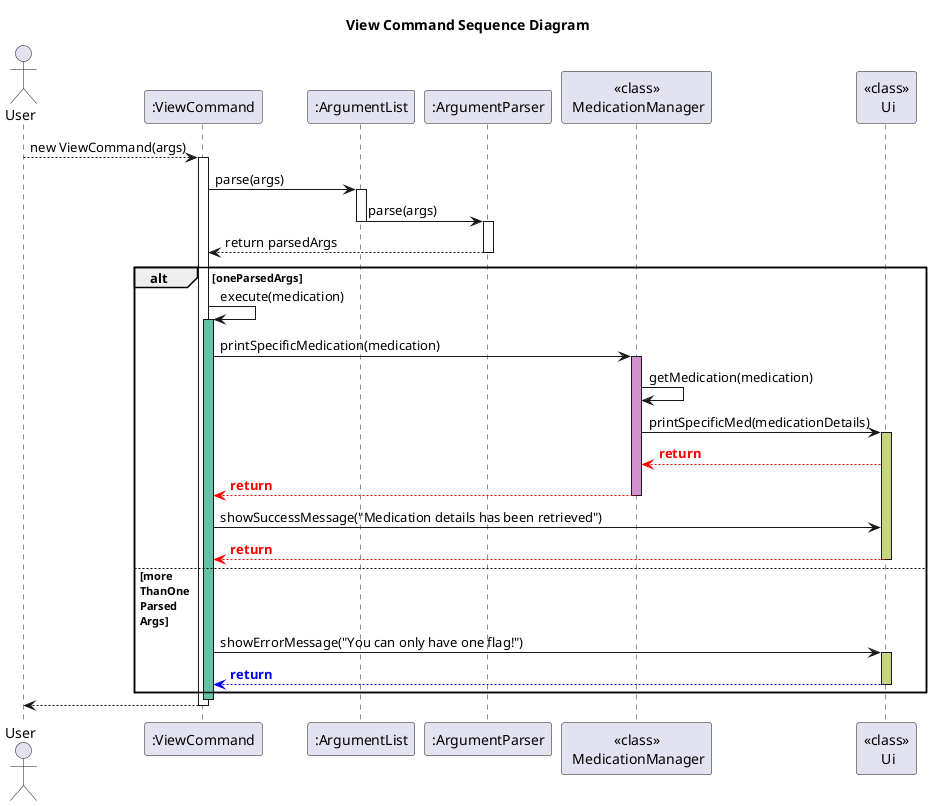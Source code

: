 @startuml

actor User
title View Command Sequence Diagram
participant ":ViewCommand" as ViewCommand
participant ":ArgumentList" as ArgumentList
participant ":ArgumentParser" as ArgumentParser
participant "<<class>>\n MedicationManager" as MedicationManager
participant "<<class>>\n Ui" as Ui

User --> ViewCommand: new ViewCommand(args)
activate ViewCommand
ViewCommand -> ArgumentList: parse(args)

activate ArgumentList
ArgumentList -> ArgumentParser: parse(args)
deactivate ArgumentList

activate ArgumentParser
ArgumentParser --> ViewCommand: return parsedArgs
deactivate ArgumentParser

alt #transparent oneParsedArgs
    ViewCommand -> ViewCommand: execute(medication)
    activate ViewCommand #65c2a6

    ViewCommand -> MedicationManager: printSpecificMedication(medication)
    activate MedicationManager #d192d0
    MedicationManager -> MedicationManager: getMedication(medication)

    MedicationManager -> Ui: printSpecificMed(medicationDetails)
    activate Ui #c6d67e
    Ui --[#red]> MedicationManager: <font color=red><b>return
    MedicationManager --[#red]> ViewCommand: <font color=red><b>return
    deactivate MedicationManager

    ViewCommand -> Ui: showSuccessMessage("Medication details has been retrieved")
    Ui --[#red]> ViewCommand: <font color=red><b>return
    deactivate Ui

else #transparent more\nThanOne\nParsed\nArgs
    ViewCommand -> Ui: showErrorMessage("You can only have one flag!")
    activate Ui #c6d67e
    Ui --[#blue]> ViewCommand: <font color=blue><b>return
    deactivate Ui
end

deactivate ViewCommand
User <-- ViewCommand
deactivate ViewCommand

@enduml